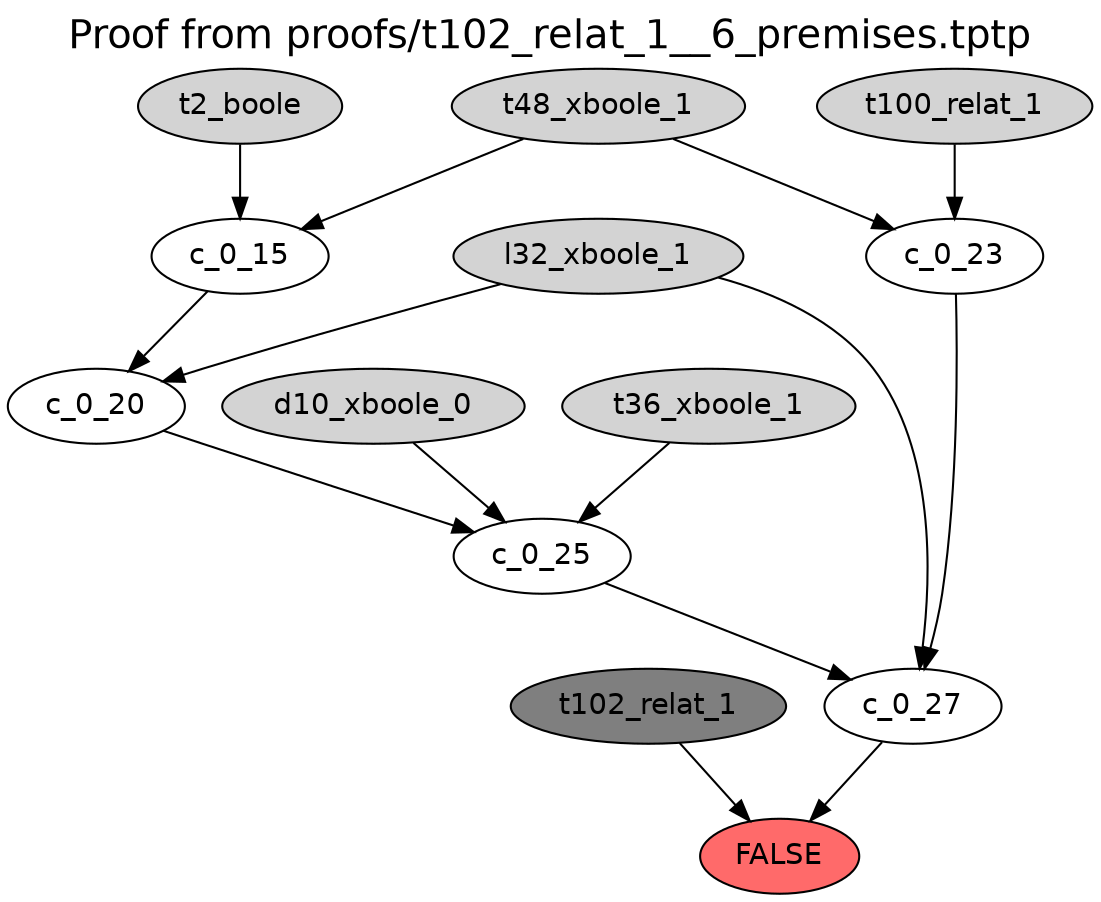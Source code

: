 digraph {
label="Proof from proofs/t102_relat_1__6_premises.tptp"
labelloc="t"
graph [fontname = "helvetica", fontsize=19]
node [fontname = "helvetica"]
edge [fontname = "helvetica"]
FALSE [style=filled fillcolor=indianred1]
t2_boole [style=filled]
t48_xboole_1 [style=filled]
l32_xboole_1 [style=filled]
t100_relat_1 [style=filled]
d10_xboole_0 [style=filled]
t36_xboole_1 [style=filled]
t102_relat_1 [style=filled fillcolor=grey50]
"c_0_15" -> "c_0_20"
"t48_xboole_1" -> "c_0_15"
"t2_boole" -> "c_0_15"
"t102_relat_1" -> "FALSE"
"t36_xboole_1" -> "c_0_25"
"t48_xboole_1" -> "c_0_23"
"c_0_27" -> "FALSE"
"d10_xboole_0" -> "c_0_25"
"c_0_23" -> "c_0_27"
"c_0_20" -> "c_0_25"
"l32_xboole_1" -> "c_0_20"
"c_0_25" -> "c_0_27"
"t100_relat_1" -> "c_0_23"
"l32_xboole_1" -> "c_0_27"
}
